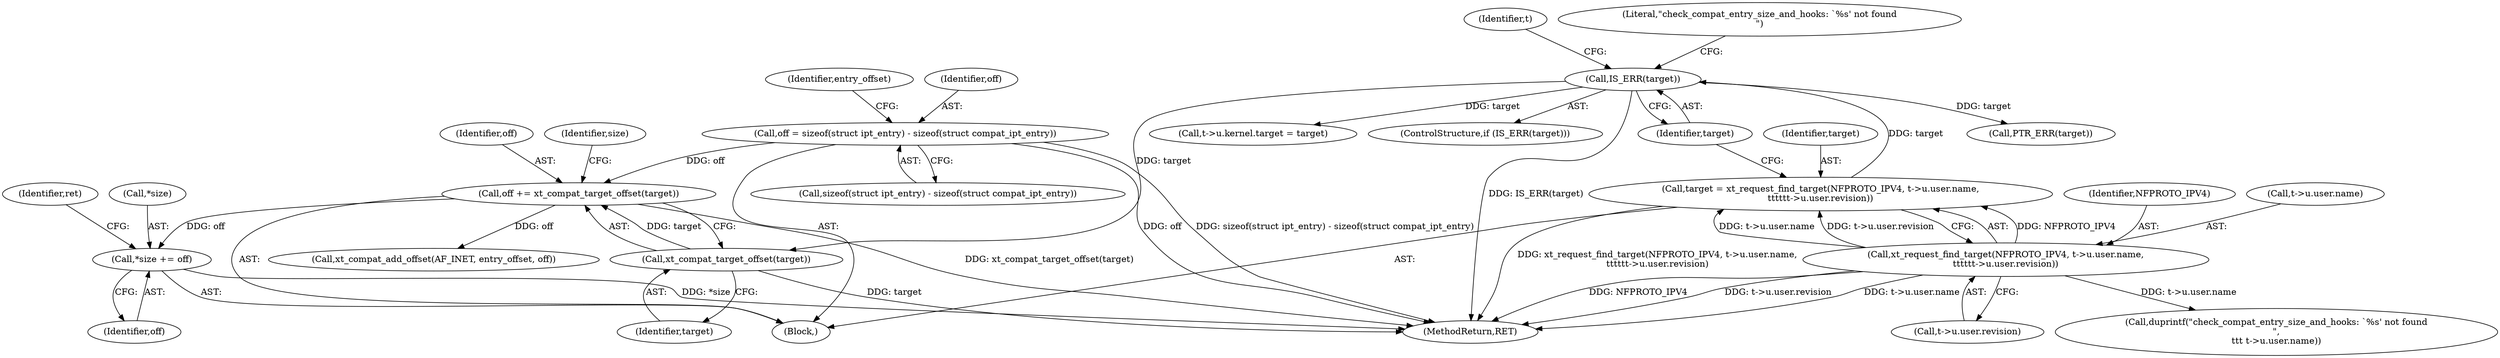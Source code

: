 digraph "0_linux_ce683e5f9d045e5d67d1312a42b359cb2ab2a13c_1@pointer" {
"1000269" [label="(Call,*size += off)"];
"1000265" [label="(Call,off += xt_compat_target_offset(target))"];
"1000267" [label="(Call,xt_compat_target_offset(target))"];
"1000239" [label="(Call,IS_ERR(target))"];
"1000220" [label="(Call,target = xt_request_find_target(NFPROTO_IPV4, t->u.user.name,\n\t\t\t\t\tt->u.user.revision))"];
"1000222" [label="(Call,xt_request_find_target(NFPROTO_IPV4, t->u.user.name,\n\t\t\t\t\tt->u.user.revision))"];
"1000178" [label="(Call,off = sizeof(struct ipt_entry) - sizeof(struct compat_ipt_entry))"];
"1000224" [label="(Call,t->u.user.name)"];
"1000267" [label="(Call,xt_compat_target_offset(target))"];
"1000378" [label="(MethodReturn,RET)"];
"1000239" [label="(Call,IS_ERR(target))"];
"1000275" [label="(Call,xt_compat_add_offset(AF_INET, entry_offset, off))"];
"1000265" [label="(Call,off += xt_compat_target_offset(target))"];
"1000220" [label="(Call,target = xt_request_find_target(NFPROTO_IPV4, t->u.user.name,\n\t\t\t\t\tt->u.user.revision))"];
"1000186" [label="(Identifier,entry_offset)"];
"1000253" [label="(Call,PTR_ERR(target))"];
"1000256" [label="(Call,t->u.kernel.target = target)"];
"1000269" [label="(Call,*size += off)"];
"1000266" [label="(Identifier,off)"];
"1000240" [label="(Identifier,target)"];
"1000272" [label="(Identifier,off)"];
"1000178" [label="(Call,off = sizeof(struct ipt_entry) - sizeof(struct compat_ipt_entry))"];
"1000111" [label="(Block,)"];
"1000221" [label="(Identifier,target)"];
"1000260" [label="(Identifier,t)"];
"1000231" [label="(Call,t->u.user.revision)"];
"1000242" [label="(Call,duprintf(\"check_compat_entry_size_and_hooks: `%s' not found\n\",\n\t\t\t t->u.user.name))"];
"1000271" [label="(Identifier,size)"];
"1000180" [label="(Call,sizeof(struct ipt_entry) - sizeof(struct compat_ipt_entry))"];
"1000238" [label="(ControlStructure,if (IS_ERR(target)))"];
"1000243" [label="(Literal,\"check_compat_entry_size_and_hooks: `%s' not found\n\")"];
"1000223" [label="(Identifier,NFPROTO_IPV4)"];
"1000268" [label="(Identifier,target)"];
"1000179" [label="(Identifier,off)"];
"1000222" [label="(Call,xt_request_find_target(NFPROTO_IPV4, t->u.user.name,\n\t\t\t\t\tt->u.user.revision))"];
"1000270" [label="(Call,*size)"];
"1000274" [label="(Identifier,ret)"];
"1000269" -> "1000111"  [label="AST: "];
"1000269" -> "1000272"  [label="CFG: "];
"1000270" -> "1000269"  [label="AST: "];
"1000272" -> "1000269"  [label="AST: "];
"1000274" -> "1000269"  [label="CFG: "];
"1000269" -> "1000378"  [label="DDG: *size"];
"1000265" -> "1000269"  [label="DDG: off"];
"1000265" -> "1000111"  [label="AST: "];
"1000265" -> "1000267"  [label="CFG: "];
"1000266" -> "1000265"  [label="AST: "];
"1000267" -> "1000265"  [label="AST: "];
"1000271" -> "1000265"  [label="CFG: "];
"1000265" -> "1000378"  [label="DDG: xt_compat_target_offset(target)"];
"1000267" -> "1000265"  [label="DDG: target"];
"1000178" -> "1000265"  [label="DDG: off"];
"1000265" -> "1000275"  [label="DDG: off"];
"1000267" -> "1000268"  [label="CFG: "];
"1000268" -> "1000267"  [label="AST: "];
"1000267" -> "1000378"  [label="DDG: target"];
"1000239" -> "1000267"  [label="DDG: target"];
"1000239" -> "1000238"  [label="AST: "];
"1000239" -> "1000240"  [label="CFG: "];
"1000240" -> "1000239"  [label="AST: "];
"1000243" -> "1000239"  [label="CFG: "];
"1000260" -> "1000239"  [label="CFG: "];
"1000239" -> "1000378"  [label="DDG: IS_ERR(target)"];
"1000220" -> "1000239"  [label="DDG: target"];
"1000239" -> "1000253"  [label="DDG: target"];
"1000239" -> "1000256"  [label="DDG: target"];
"1000220" -> "1000111"  [label="AST: "];
"1000220" -> "1000222"  [label="CFG: "];
"1000221" -> "1000220"  [label="AST: "];
"1000222" -> "1000220"  [label="AST: "];
"1000240" -> "1000220"  [label="CFG: "];
"1000220" -> "1000378"  [label="DDG: xt_request_find_target(NFPROTO_IPV4, t->u.user.name,\n\t\t\t\t\tt->u.user.revision)"];
"1000222" -> "1000220"  [label="DDG: NFPROTO_IPV4"];
"1000222" -> "1000220"  [label="DDG: t->u.user.name"];
"1000222" -> "1000220"  [label="DDG: t->u.user.revision"];
"1000222" -> "1000231"  [label="CFG: "];
"1000223" -> "1000222"  [label="AST: "];
"1000224" -> "1000222"  [label="AST: "];
"1000231" -> "1000222"  [label="AST: "];
"1000222" -> "1000378"  [label="DDG: NFPROTO_IPV4"];
"1000222" -> "1000378"  [label="DDG: t->u.user.revision"];
"1000222" -> "1000378"  [label="DDG: t->u.user.name"];
"1000222" -> "1000242"  [label="DDG: t->u.user.name"];
"1000178" -> "1000111"  [label="AST: "];
"1000178" -> "1000180"  [label="CFG: "];
"1000179" -> "1000178"  [label="AST: "];
"1000180" -> "1000178"  [label="AST: "];
"1000186" -> "1000178"  [label="CFG: "];
"1000178" -> "1000378"  [label="DDG: off"];
"1000178" -> "1000378"  [label="DDG: sizeof(struct ipt_entry) - sizeof(struct compat_ipt_entry)"];
}
